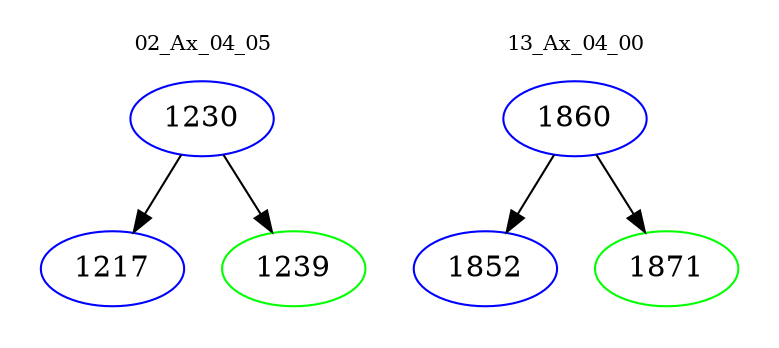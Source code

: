 digraph{
subgraph cluster_0 {
color = white
label = "02_Ax_04_05";
fontsize=10;
T0_1230 [label="1230", color="blue"]
T0_1230 -> T0_1217 [color="black"]
T0_1217 [label="1217", color="blue"]
T0_1230 -> T0_1239 [color="black"]
T0_1239 [label="1239", color="green"]
}
subgraph cluster_1 {
color = white
label = "13_Ax_04_00";
fontsize=10;
T1_1860 [label="1860", color="blue"]
T1_1860 -> T1_1852 [color="black"]
T1_1852 [label="1852", color="blue"]
T1_1860 -> T1_1871 [color="black"]
T1_1871 [label="1871", color="green"]
}
}
